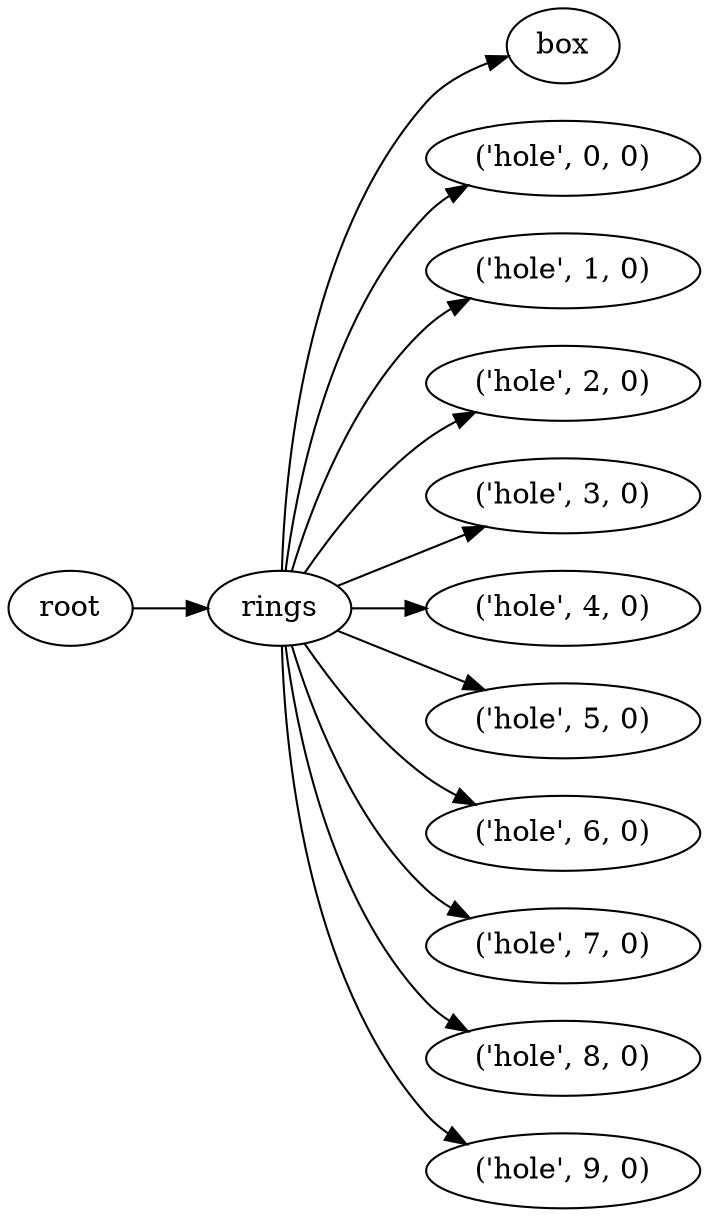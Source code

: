 digraph rings {
	graph [rankdir=LR]
	root_311 [label=root href="javascript:s=&quot;\(\)\nNone&quot;; console.log(s); alert(s);"]
	rings_312 [label=rings href="javascript:s=&quot;\(&#x27;rings&#x27;,\)\nSimpleGridBox&quot;; console.log(s); alert(s);" tooltip=SimpleGridBox]
	box_313 [label=box href="javascript:s=&quot;\(&#x27;rings&#x27;,\ &#x27;box&#x27;\)\nBox&quot;; console.log(s); alert(s);" tooltip=Box]
	hole_314 [label="\('hole',\ 0,\ 0\)" href="javascript:s=&quot;\(&#x27;rings&#x27;,\ \(&#x27;hole&#x27;,\ 0,\ 0\)\)\nBox&quot;; console.log(s); alert(s);" tooltip=Box]
	hole_315 [label="\('hole',\ 1,\ 0\)" href="javascript:s=&quot;\(&#x27;rings&#x27;,\ \(&#x27;hole&#x27;,\ 1,\ 0\)\)\nBox&quot;; console.log(s); alert(s);" tooltip=Box]
	hole_316 [label="\('hole',\ 2,\ 0\)" href="javascript:s=&quot;\(&#x27;rings&#x27;,\ \(&#x27;hole&#x27;,\ 2,\ 0\)\)\nBox&quot;; console.log(s); alert(s);" tooltip=Box]
	hole_317 [label="\('hole',\ 3,\ 0\)" href="javascript:s=&quot;\(&#x27;rings&#x27;,\ \(&#x27;hole&#x27;,\ 3,\ 0\)\)\nBox&quot;; console.log(s); alert(s);" tooltip=Box]
	hole_318 [label="\('hole',\ 4,\ 0\)" href="javascript:s=&quot;\(&#x27;rings&#x27;,\ \(&#x27;hole&#x27;,\ 4,\ 0\)\)\nBox&quot;; console.log(s); alert(s);" tooltip=Box]
	hole_319 [label="\('hole',\ 5,\ 0\)" href="javascript:s=&quot;\(&#x27;rings&#x27;,\ \(&#x27;hole&#x27;,\ 5,\ 0\)\)\nBox&quot;; console.log(s); alert(s);" tooltip=Box]
	hole_320 [label="\('hole',\ 6,\ 0\)" href="javascript:s=&quot;\(&#x27;rings&#x27;,\ \(&#x27;hole&#x27;,\ 6,\ 0\)\)\nBox&quot;; console.log(s); alert(s);" tooltip=Box]
	hole_321 [label="\('hole',\ 7,\ 0\)" href="javascript:s=&quot;\(&#x27;rings&#x27;,\ \(&#x27;hole&#x27;,\ 7,\ 0\)\)\nBox&quot;; console.log(s); alert(s);" tooltip=Box]
	hole_322 [label="\('hole',\ 8,\ 0\)" href="javascript:s=&quot;\(&#x27;rings&#x27;,\ \(&#x27;hole&#x27;,\ 8,\ 0\)\)\nBox&quot;; console.log(s); alert(s);" tooltip=Box]
	hole_323 [label="\('hole',\ 9,\ 0\)" href="javascript:s=&quot;\(&#x27;rings&#x27;,\ \(&#x27;hole&#x27;,\ 9,\ 0\)\)\nBox&quot;; console.log(s); alert(s);" tooltip=Box]
	root_311 -> rings_312
	rings_312 -> box_313
	rings_312 -> hole_314
	rings_312 -> hole_315
	rings_312 -> hole_316
	rings_312 -> hole_317
	rings_312 -> hole_318
	rings_312 -> hole_319
	rings_312 -> hole_320
	rings_312 -> hole_321
	rings_312 -> hole_322
	rings_312 -> hole_323
}

